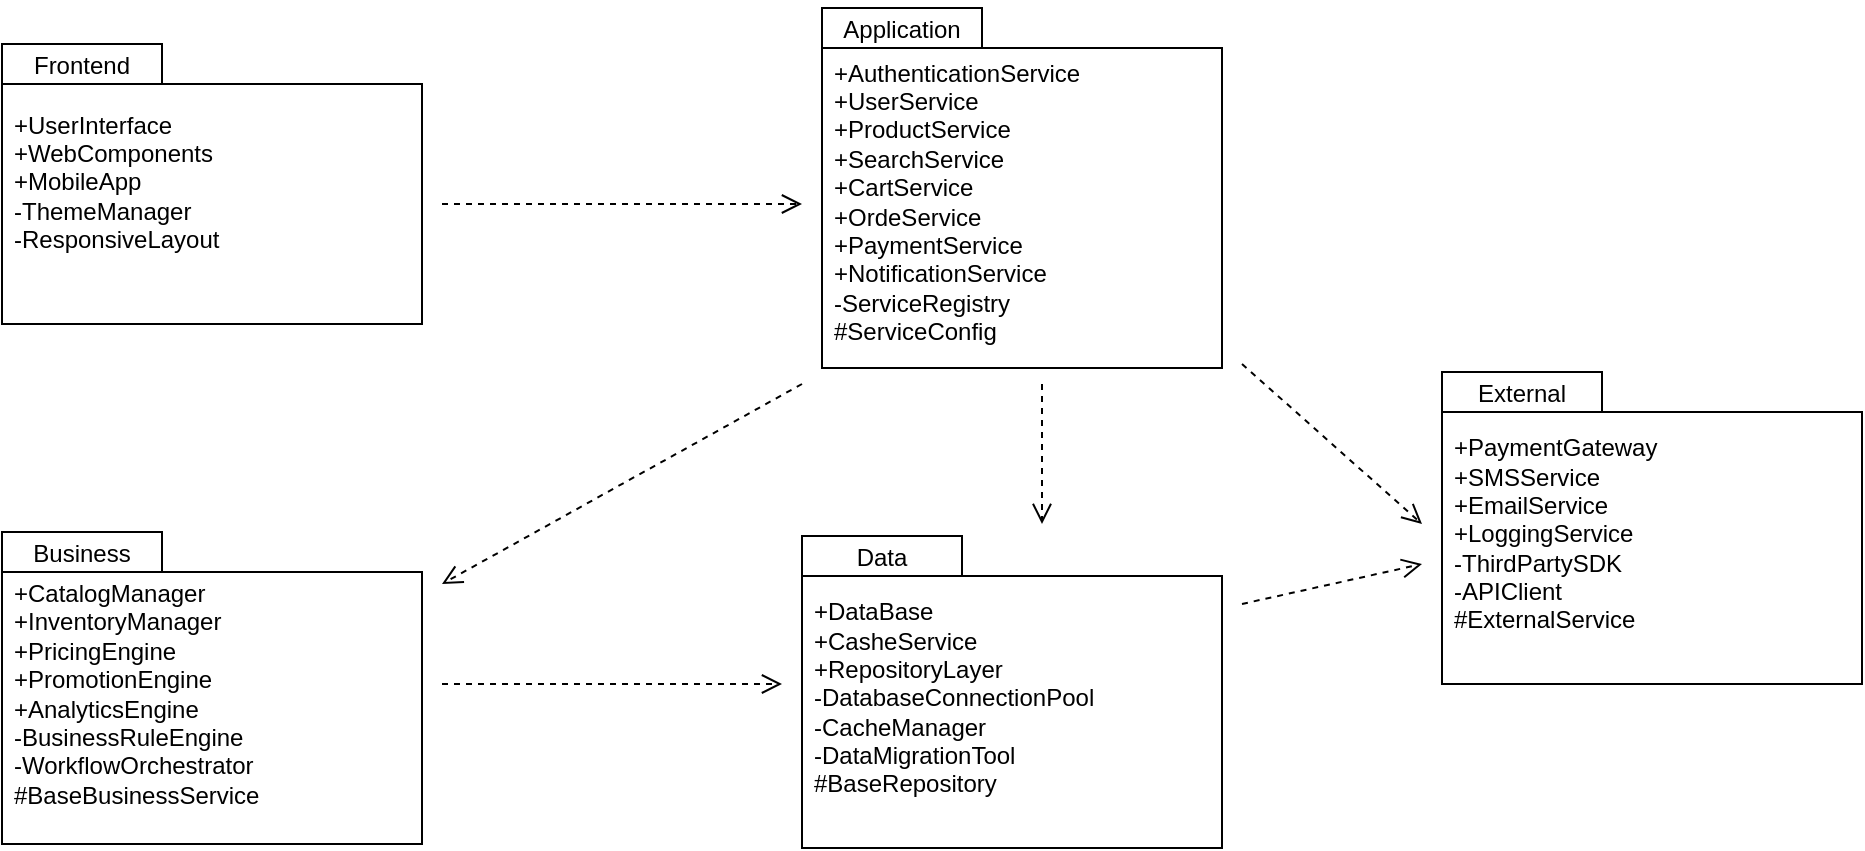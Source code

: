 <mxfile version="28.2.7">
  <diagram name="Page-1" id="b5b7bab2-c9e2-2cf4-8b2a-24fd1a2a6d21">
    <mxGraphModel dx="1137" dy="627" grid="1" gridSize="10" guides="1" tooltips="1" connect="1" arrows="1" fold="1" page="1" pageScale="1" pageWidth="827" pageHeight="1169" background="none" math="0" shadow="0">
      <root>
        <mxCell id="0" />
        <mxCell id="1" parent="0" />
        <mxCell id="nTpt1dK2uj8EyMaEbsRi-1" value="" style="shape=folder;fontStyle=1;spacingTop=10;tabWidth=80;tabHeight=20;tabPosition=left;html=1;whiteSpace=wrap;" vertex="1" parent="1">
          <mxGeometry x="40" y="40" width="210" height="140" as="geometry" />
        </mxCell>
        <mxCell id="nTpt1dK2uj8EyMaEbsRi-3" value="Frontend" style="text;html=1;whiteSpace=wrap;strokeColor=none;fillColor=none;align=center;verticalAlign=middle;rounded=0;" vertex="1" parent="1">
          <mxGeometry x="50" y="36" width="60" height="30" as="geometry" />
        </mxCell>
        <mxCell id="nTpt1dK2uj8EyMaEbsRi-5" value="" style="shape=folder;fontStyle=1;spacingTop=10;tabWidth=80;tabHeight=20;tabPosition=left;html=1;whiteSpace=wrap;" vertex="1" parent="1">
          <mxGeometry x="450" y="22" width="200" height="180" as="geometry" />
        </mxCell>
        <mxCell id="nTpt1dK2uj8EyMaEbsRi-6" value="Application" style="text;html=1;whiteSpace=wrap;strokeColor=none;fillColor=none;align=center;verticalAlign=middle;rounded=0;" vertex="1" parent="1">
          <mxGeometry x="460" y="18" width="60" height="30" as="geometry" />
        </mxCell>
        <mxCell id="nTpt1dK2uj8EyMaEbsRi-8" value="+UserInterface&lt;div&gt;+WebComponents&lt;/div&gt;&lt;div&gt;+MobileApp&lt;/div&gt;&lt;div&gt;-ThemeManager&lt;/div&gt;&lt;div&gt;-ResponsiveLayout&lt;/div&gt;" style="text;strokeColor=none;fillColor=none;align=left;verticalAlign=middle;spacingLeft=4;spacingRight=4;overflow=hidden;points=[[0,0.5],[1,0.5]];portConstraint=eastwest;rotatable=0;whiteSpace=wrap;html=1;" vertex="1" parent="1">
          <mxGeometry x="40" y="44" width="140" height="130" as="geometry" />
        </mxCell>
        <mxCell id="nTpt1dK2uj8EyMaEbsRi-9" value="+AuthenticationService&lt;div&gt;+UserService&lt;/div&gt;&lt;div&gt;+ProductService&lt;/div&gt;&lt;div&gt;+SearchService&lt;/div&gt;&lt;div&gt;+CartService&lt;/div&gt;&lt;div&gt;+OrdeService&lt;/div&gt;&lt;div&gt;+PaymentService&lt;/div&gt;&lt;div&gt;+NotificationService&lt;/div&gt;&lt;div&gt;-ServiceRegistry&lt;/div&gt;&lt;div&gt;#ServiceConfig&lt;/div&gt;" style="text;strokeColor=none;fillColor=none;align=left;verticalAlign=middle;spacingLeft=4;spacingRight=4;overflow=hidden;points=[[0,0.5],[1,0.5]];portConstraint=eastwest;rotatable=0;whiteSpace=wrap;html=1;" vertex="1" parent="1">
          <mxGeometry x="450" y="36" width="156" height="166" as="geometry" />
        </mxCell>
        <mxCell id="nTpt1dK2uj8EyMaEbsRi-13" value="" style="html=1;verticalAlign=bottom;endArrow=open;dashed=1;endSize=8;curved=0;rounded=0;" edge="1" parent="1">
          <mxGeometry relative="1" as="geometry">
            <mxPoint x="260" y="120" as="sourcePoint" />
            <mxPoint x="440" y="120" as="targetPoint" />
          </mxGeometry>
        </mxCell>
        <mxCell id="nTpt1dK2uj8EyMaEbsRi-15" value="" style="shape=folder;fontStyle=1;spacingTop=10;tabWidth=80;tabHeight=20;tabPosition=left;html=1;whiteSpace=wrap;" vertex="1" parent="1">
          <mxGeometry x="40" y="284" width="210" height="156" as="geometry" />
        </mxCell>
        <mxCell id="nTpt1dK2uj8EyMaEbsRi-16" value="Business" style="text;html=1;whiteSpace=wrap;strokeColor=none;fillColor=none;align=center;verticalAlign=middle;rounded=0;" vertex="1" parent="1">
          <mxGeometry x="50" y="280" width="60" height="30" as="geometry" />
        </mxCell>
        <mxCell id="nTpt1dK2uj8EyMaEbsRi-17" value="+CatalogManager&lt;div&gt;+InventoryManager&lt;/div&gt;&lt;div&gt;+PricingEngine&lt;/div&gt;&lt;div&gt;+PromotionEngine&lt;/div&gt;&lt;div&gt;+AnalyticsEngine&lt;/div&gt;&lt;div&gt;-BusinessRuleEngine&lt;/div&gt;&lt;div&gt;-WorkflowOrchestrator&lt;/div&gt;&lt;div&gt;#BaseBusinessService&lt;/div&gt;" style="text;strokeColor=none;fillColor=none;align=left;verticalAlign=middle;spacingLeft=4;spacingRight=4;overflow=hidden;points=[[0,0.5],[1,0.5]];portConstraint=eastwest;rotatable=0;whiteSpace=wrap;html=1;" vertex="1" parent="1">
          <mxGeometry x="40" y="300" width="140" height="130" as="geometry" />
        </mxCell>
        <mxCell id="nTpt1dK2uj8EyMaEbsRi-18" value="" style="html=1;verticalAlign=bottom;endArrow=open;dashed=1;endSize=8;curved=0;rounded=0;" edge="1" parent="1">
          <mxGeometry relative="1" as="geometry">
            <mxPoint x="440" y="210" as="sourcePoint" />
            <mxPoint x="260" y="310" as="targetPoint" />
          </mxGeometry>
        </mxCell>
        <mxCell id="nTpt1dK2uj8EyMaEbsRi-19" value="" style="shape=folder;fontStyle=1;spacingTop=10;tabWidth=80;tabHeight=20;tabPosition=left;html=1;whiteSpace=wrap;" vertex="1" parent="1">
          <mxGeometry x="440" y="286" width="210" height="156" as="geometry" />
        </mxCell>
        <mxCell id="nTpt1dK2uj8EyMaEbsRi-20" value="Data" style="text;html=1;whiteSpace=wrap;strokeColor=none;fillColor=none;align=center;verticalAlign=middle;rounded=0;" vertex="1" parent="1">
          <mxGeometry x="450" y="282" width="60" height="30" as="geometry" />
        </mxCell>
        <mxCell id="nTpt1dK2uj8EyMaEbsRi-21" value="+DataBase&lt;div&gt;+CasheService&lt;/div&gt;&lt;div&gt;+RepositoryLayer&lt;/div&gt;&lt;div&gt;-DatabaseConnectionPoo&lt;span style=&quot;background-color: transparent; color: light-dark(rgb(0, 0, 0), rgb(255, 255, 255));&quot;&gt;l&lt;/span&gt;&lt;/div&gt;&lt;div&gt;&lt;span style=&quot;background-color: transparent; color: light-dark(rgb(0, 0, 0), rgb(255, 255, 255));&quot;&gt;-CacheManager&lt;/span&gt;&lt;/div&gt;&lt;div&gt;&lt;span style=&quot;background-color: transparent; color: light-dark(rgb(0, 0, 0), rgb(255, 255, 255));&quot;&gt;-DataMigrationTool&lt;/span&gt;&lt;/div&gt;&lt;div&gt;&lt;span style=&quot;background-color: transparent; color: light-dark(rgb(0, 0, 0), rgb(255, 255, 255));&quot;&gt;#BaseRepository&lt;/span&gt;&lt;/div&gt;" style="text;strokeColor=none;fillColor=none;align=left;verticalAlign=middle;spacingLeft=4;spacingRight=4;overflow=hidden;points=[[0,0.5],[1,0.5]];portConstraint=eastwest;rotatable=0;whiteSpace=wrap;html=1;" vertex="1" parent="1">
          <mxGeometry x="440" y="302" width="180" height="130" as="geometry" />
        </mxCell>
        <mxCell id="nTpt1dK2uj8EyMaEbsRi-22" value="" style="html=1;verticalAlign=bottom;endArrow=open;dashed=1;endSize=8;curved=0;rounded=0;" edge="1" parent="1">
          <mxGeometry relative="1" as="geometry">
            <mxPoint x="260" y="360" as="sourcePoint" />
            <mxPoint x="430" y="360" as="targetPoint" />
          </mxGeometry>
        </mxCell>
        <mxCell id="nTpt1dK2uj8EyMaEbsRi-23" value="" style="html=1;verticalAlign=bottom;endArrow=open;dashed=1;endSize=8;curved=0;rounded=0;" edge="1" parent="1">
          <mxGeometry relative="1" as="geometry">
            <mxPoint x="560" y="210" as="sourcePoint" />
            <mxPoint x="560" y="280" as="targetPoint" />
          </mxGeometry>
        </mxCell>
        <mxCell id="nTpt1dK2uj8EyMaEbsRi-24" value="" style="shape=folder;fontStyle=1;spacingTop=10;tabWidth=80;tabHeight=20;tabPosition=left;html=1;whiteSpace=wrap;" vertex="1" parent="1">
          <mxGeometry x="760" y="204" width="210" height="156" as="geometry" />
        </mxCell>
        <mxCell id="nTpt1dK2uj8EyMaEbsRi-25" value="External" style="text;html=1;whiteSpace=wrap;strokeColor=none;fillColor=none;align=center;verticalAlign=middle;rounded=0;" vertex="1" parent="1">
          <mxGeometry x="770" y="200" width="60" height="30" as="geometry" />
        </mxCell>
        <mxCell id="nTpt1dK2uj8EyMaEbsRi-26" value="+PaymentGateway&lt;div&gt;+SMSService&lt;/div&gt;&lt;div&gt;+EmailService&lt;/div&gt;&lt;div&gt;+LoggingService&lt;/div&gt;&lt;div&gt;-ThirdPartySDK&lt;/div&gt;&lt;div&gt;-APIClient&lt;/div&gt;&lt;div&gt;#ExternalService&lt;/div&gt;" style="text;strokeColor=none;fillColor=none;align=left;verticalAlign=middle;spacingLeft=4;spacingRight=4;overflow=hidden;points=[[0,0.5],[1,0.5]];portConstraint=eastwest;rotatable=0;whiteSpace=wrap;html=1;" vertex="1" parent="1">
          <mxGeometry x="760" y="220" width="140" height="130" as="geometry" />
        </mxCell>
        <mxCell id="nTpt1dK2uj8EyMaEbsRi-28" value="" style="html=1;verticalAlign=bottom;endArrow=open;dashed=1;endSize=8;curved=0;rounded=0;" edge="1" parent="1">
          <mxGeometry relative="1" as="geometry">
            <mxPoint x="660" y="200" as="sourcePoint" />
            <mxPoint x="750" y="280" as="targetPoint" />
          </mxGeometry>
        </mxCell>
        <mxCell id="nTpt1dK2uj8EyMaEbsRi-29" value="" style="html=1;verticalAlign=bottom;endArrow=open;dashed=1;endSize=8;curved=0;rounded=0;" edge="1" parent="1">
          <mxGeometry relative="1" as="geometry">
            <mxPoint x="660" y="320" as="sourcePoint" />
            <mxPoint x="750" y="300" as="targetPoint" />
          </mxGeometry>
        </mxCell>
      </root>
    </mxGraphModel>
  </diagram>
</mxfile>
